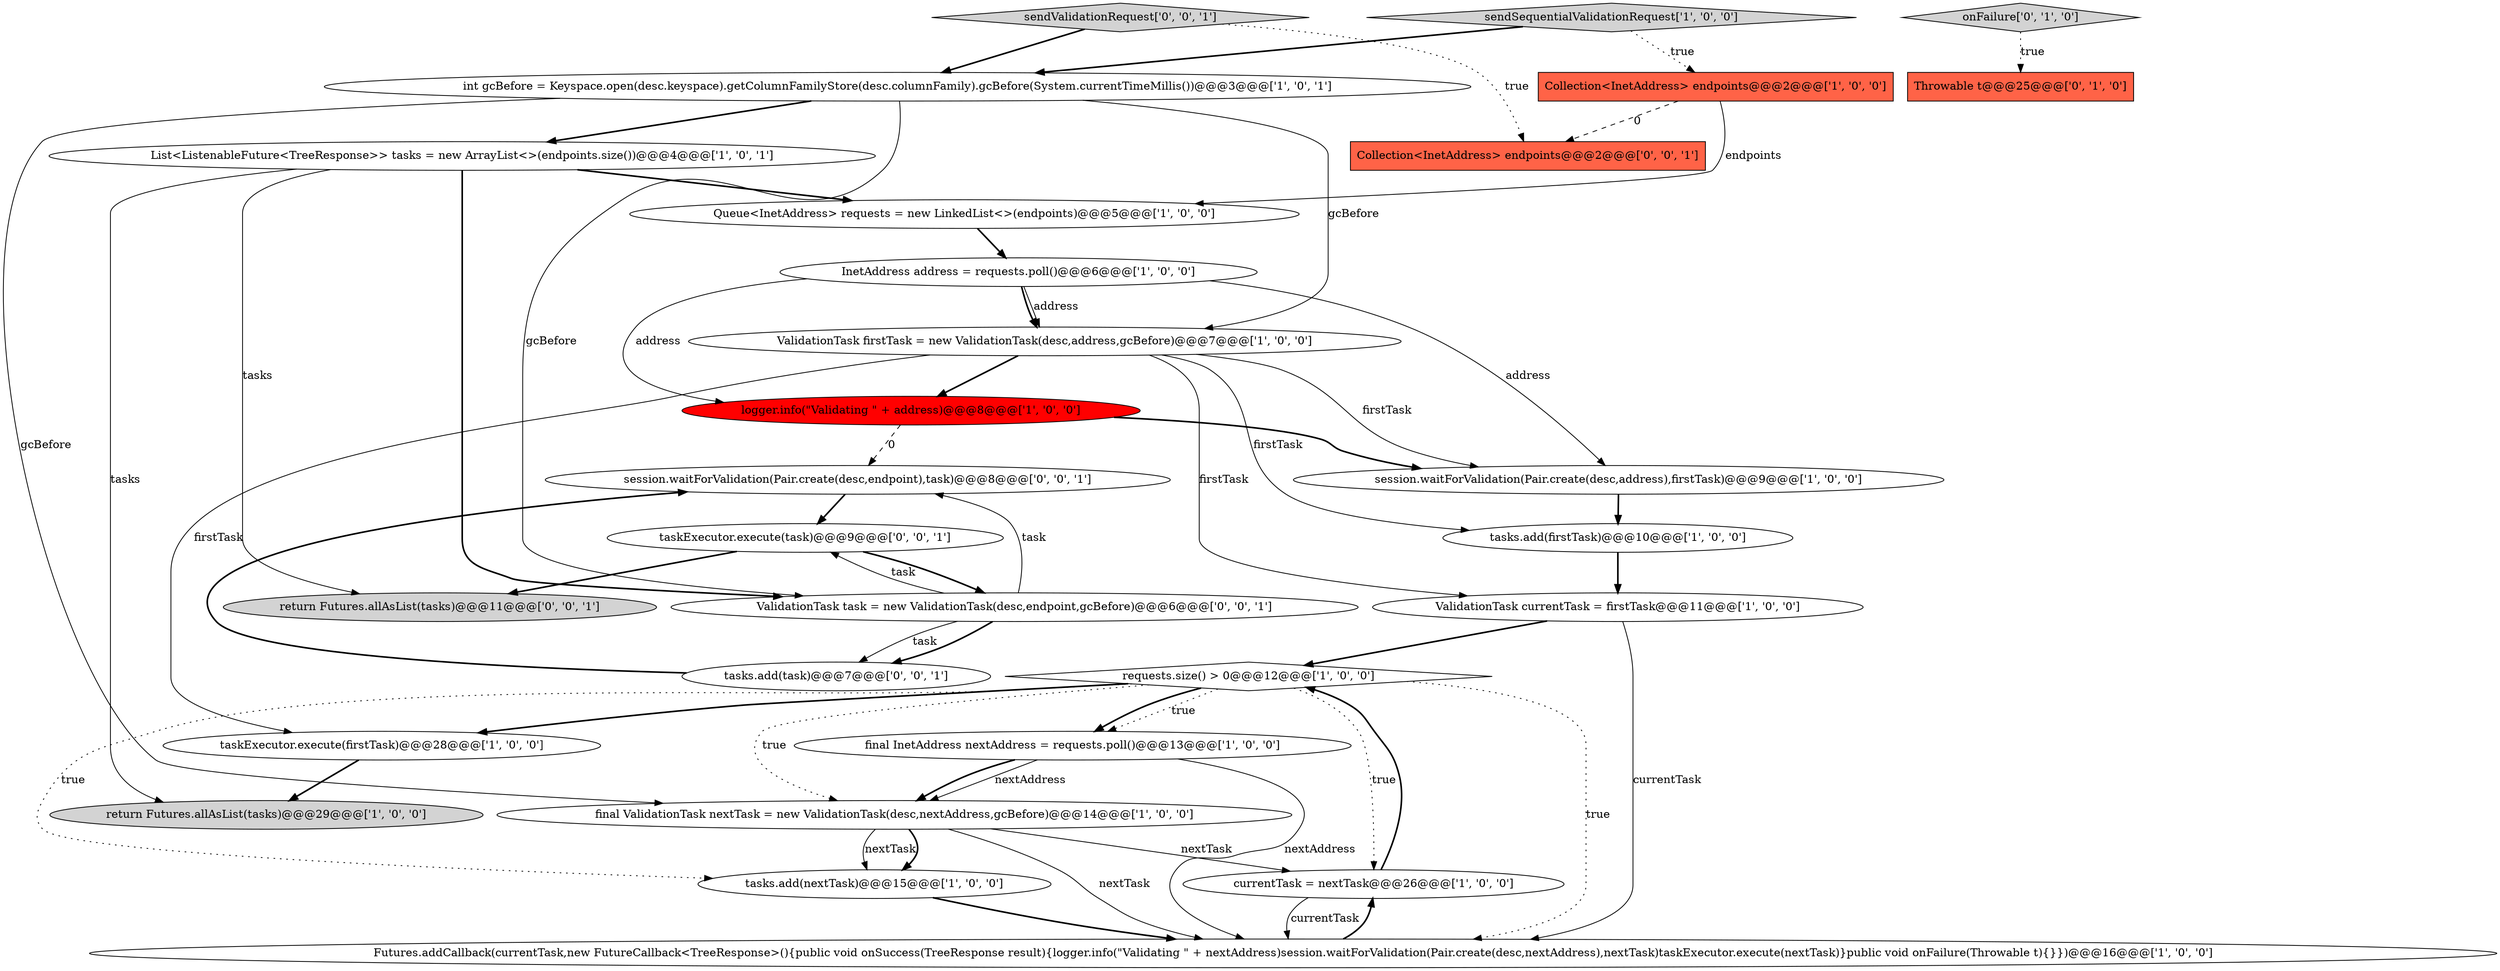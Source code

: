 digraph {
4 [style = filled, label = "Collection<InetAddress> endpoints@@@2@@@['1', '0', '0']", fillcolor = tomato, shape = box image = "AAA0AAABBB1BBB"];
5 [style = filled, label = "Queue<InetAddress> requests = new LinkedList<>(endpoints)@@@5@@@['1', '0', '0']", fillcolor = white, shape = ellipse image = "AAA0AAABBB1BBB"];
27 [style = filled, label = "session.waitForValidation(Pair.create(desc,endpoint),task)@@@8@@@['0', '0', '1']", fillcolor = white, shape = ellipse image = "AAA0AAABBB3BBB"];
3 [style = filled, label = "InetAddress address = requests.poll()@@@6@@@['1', '0', '0']", fillcolor = white, shape = ellipse image = "AAA0AAABBB1BBB"];
22 [style = filled, label = "ValidationTask task = new ValidationTask(desc,endpoint,gcBefore)@@@6@@@['0', '0', '1']", fillcolor = white, shape = ellipse image = "AAA0AAABBB3BBB"];
17 [style = filled, label = "tasks.add(firstTask)@@@10@@@['1', '0', '0']", fillcolor = white, shape = ellipse image = "AAA0AAABBB1BBB"];
24 [style = filled, label = "taskExecutor.execute(task)@@@9@@@['0', '0', '1']", fillcolor = white, shape = ellipse image = "AAA0AAABBB3BBB"];
0 [style = filled, label = "taskExecutor.execute(firstTask)@@@28@@@['1', '0', '0']", fillcolor = white, shape = ellipse image = "AAA0AAABBB1BBB"];
6 [style = filled, label = "ValidationTask currentTask = firstTask@@@11@@@['1', '0', '0']", fillcolor = white, shape = ellipse image = "AAA0AAABBB1BBB"];
11 [style = filled, label = "int gcBefore = Keyspace.open(desc.keyspace).getColumnFamilyStore(desc.columnFamily).gcBefore(System.currentTimeMillis())@@@3@@@['1', '0', '1']", fillcolor = white, shape = ellipse image = "AAA0AAABBB1BBB"];
2 [style = filled, label = "logger.info(\"Validating \" + address)@@@8@@@['1', '0', '0']", fillcolor = red, shape = ellipse image = "AAA1AAABBB1BBB"];
9 [style = filled, label = "final InetAddress nextAddress = requests.poll()@@@13@@@['1', '0', '0']", fillcolor = white, shape = ellipse image = "AAA0AAABBB1BBB"];
18 [style = filled, label = "ValidationTask firstTask = new ValidationTask(desc,address,gcBefore)@@@7@@@['1', '0', '0']", fillcolor = white, shape = ellipse image = "AAA0AAABBB1BBB"];
20 [style = filled, label = "Throwable t@@@25@@@['0', '1', '0']", fillcolor = tomato, shape = box image = "AAA0AAABBB2BBB"];
1 [style = filled, label = "List<ListenableFuture<TreeResponse>> tasks = new ArrayList<>(endpoints.size())@@@4@@@['1', '0', '1']", fillcolor = white, shape = ellipse image = "AAA0AAABBB1BBB"];
26 [style = filled, label = "tasks.add(task)@@@7@@@['0', '0', '1']", fillcolor = white, shape = ellipse image = "AAA0AAABBB3BBB"];
25 [style = filled, label = "Collection<InetAddress> endpoints@@@2@@@['0', '0', '1']", fillcolor = tomato, shape = box image = "AAA0AAABBB3BBB"];
19 [style = filled, label = "onFailure['0', '1', '0']", fillcolor = lightgray, shape = diamond image = "AAA0AAABBB2BBB"];
23 [style = filled, label = "return Futures.allAsList(tasks)@@@11@@@['0', '0', '1']", fillcolor = lightgray, shape = ellipse image = "AAA0AAABBB3BBB"];
21 [style = filled, label = "sendValidationRequest['0', '0', '1']", fillcolor = lightgray, shape = diamond image = "AAA0AAABBB3BBB"];
10 [style = filled, label = "final ValidationTask nextTask = new ValidationTask(desc,nextAddress,gcBefore)@@@14@@@['1', '0', '0']", fillcolor = white, shape = ellipse image = "AAA0AAABBB1BBB"];
7 [style = filled, label = "return Futures.allAsList(tasks)@@@29@@@['1', '0', '0']", fillcolor = lightgray, shape = ellipse image = "AAA0AAABBB1BBB"];
8 [style = filled, label = "sendSequentialValidationRequest['1', '0', '0']", fillcolor = lightgray, shape = diamond image = "AAA0AAABBB1BBB"];
15 [style = filled, label = "requests.size() > 0@@@12@@@['1', '0', '0']", fillcolor = white, shape = diamond image = "AAA0AAABBB1BBB"];
12 [style = filled, label = "session.waitForValidation(Pair.create(desc,address),firstTask)@@@9@@@['1', '0', '0']", fillcolor = white, shape = ellipse image = "AAA0AAABBB1BBB"];
13 [style = filled, label = "currentTask = nextTask@@@26@@@['1', '0', '0']", fillcolor = white, shape = ellipse image = "AAA0AAABBB1BBB"];
16 [style = filled, label = "Futures.addCallback(currentTask,new FutureCallback<TreeResponse>(){public void onSuccess(TreeResponse result){logger.info(\"Validating \" + nextAddress)session.waitForValidation(Pair.create(desc,nextAddress),nextTask)taskExecutor.execute(nextTask)}public void onFailure(Throwable t){}})@@@16@@@['1', '0', '0']", fillcolor = white, shape = ellipse image = "AAA0AAABBB1BBB"];
14 [style = filled, label = "tasks.add(nextTask)@@@15@@@['1', '0', '0']", fillcolor = white, shape = ellipse image = "AAA0AAABBB1BBB"];
1->5 [style = bold, label=""];
1->7 [style = solid, label="tasks"];
5->3 [style = bold, label=""];
14->16 [style = bold, label=""];
22->26 [style = bold, label=""];
9->16 [style = solid, label="nextAddress"];
16->13 [style = bold, label=""];
9->10 [style = solid, label="nextAddress"];
10->14 [style = solid, label="nextTask"];
6->16 [style = solid, label="currentTask"];
3->12 [style = solid, label="address"];
22->26 [style = solid, label="task"];
17->6 [style = bold, label=""];
11->1 [style = bold, label=""];
10->14 [style = bold, label=""];
19->20 [style = dotted, label="true"];
11->22 [style = solid, label="gcBefore"];
12->17 [style = bold, label=""];
18->6 [style = solid, label="firstTask"];
2->27 [style = dashed, label="0"];
11->18 [style = solid, label="gcBefore"];
10->13 [style = solid, label="nextTask"];
22->24 [style = solid, label="task"];
15->10 [style = dotted, label="true"];
13->16 [style = solid, label="currentTask"];
9->10 [style = bold, label=""];
18->2 [style = bold, label=""];
15->14 [style = dotted, label="true"];
15->16 [style = dotted, label="true"];
24->22 [style = bold, label=""];
8->4 [style = dotted, label="true"];
2->12 [style = bold, label=""];
6->15 [style = bold, label=""];
18->12 [style = solid, label="firstTask"];
15->9 [style = dotted, label="true"];
0->7 [style = bold, label=""];
3->18 [style = bold, label=""];
1->22 [style = bold, label=""];
15->13 [style = dotted, label="true"];
21->25 [style = dotted, label="true"];
3->2 [style = solid, label="address"];
18->0 [style = solid, label="firstTask"];
4->25 [style = dashed, label="0"];
1->23 [style = solid, label="tasks"];
11->10 [style = solid, label="gcBefore"];
26->27 [style = bold, label=""];
21->11 [style = bold, label=""];
15->9 [style = bold, label=""];
15->0 [style = bold, label=""];
22->27 [style = solid, label="task"];
3->18 [style = solid, label="address"];
27->24 [style = bold, label=""];
18->17 [style = solid, label="firstTask"];
13->15 [style = bold, label=""];
8->11 [style = bold, label=""];
10->16 [style = solid, label="nextTask"];
4->5 [style = solid, label="endpoints"];
24->23 [style = bold, label=""];
}
